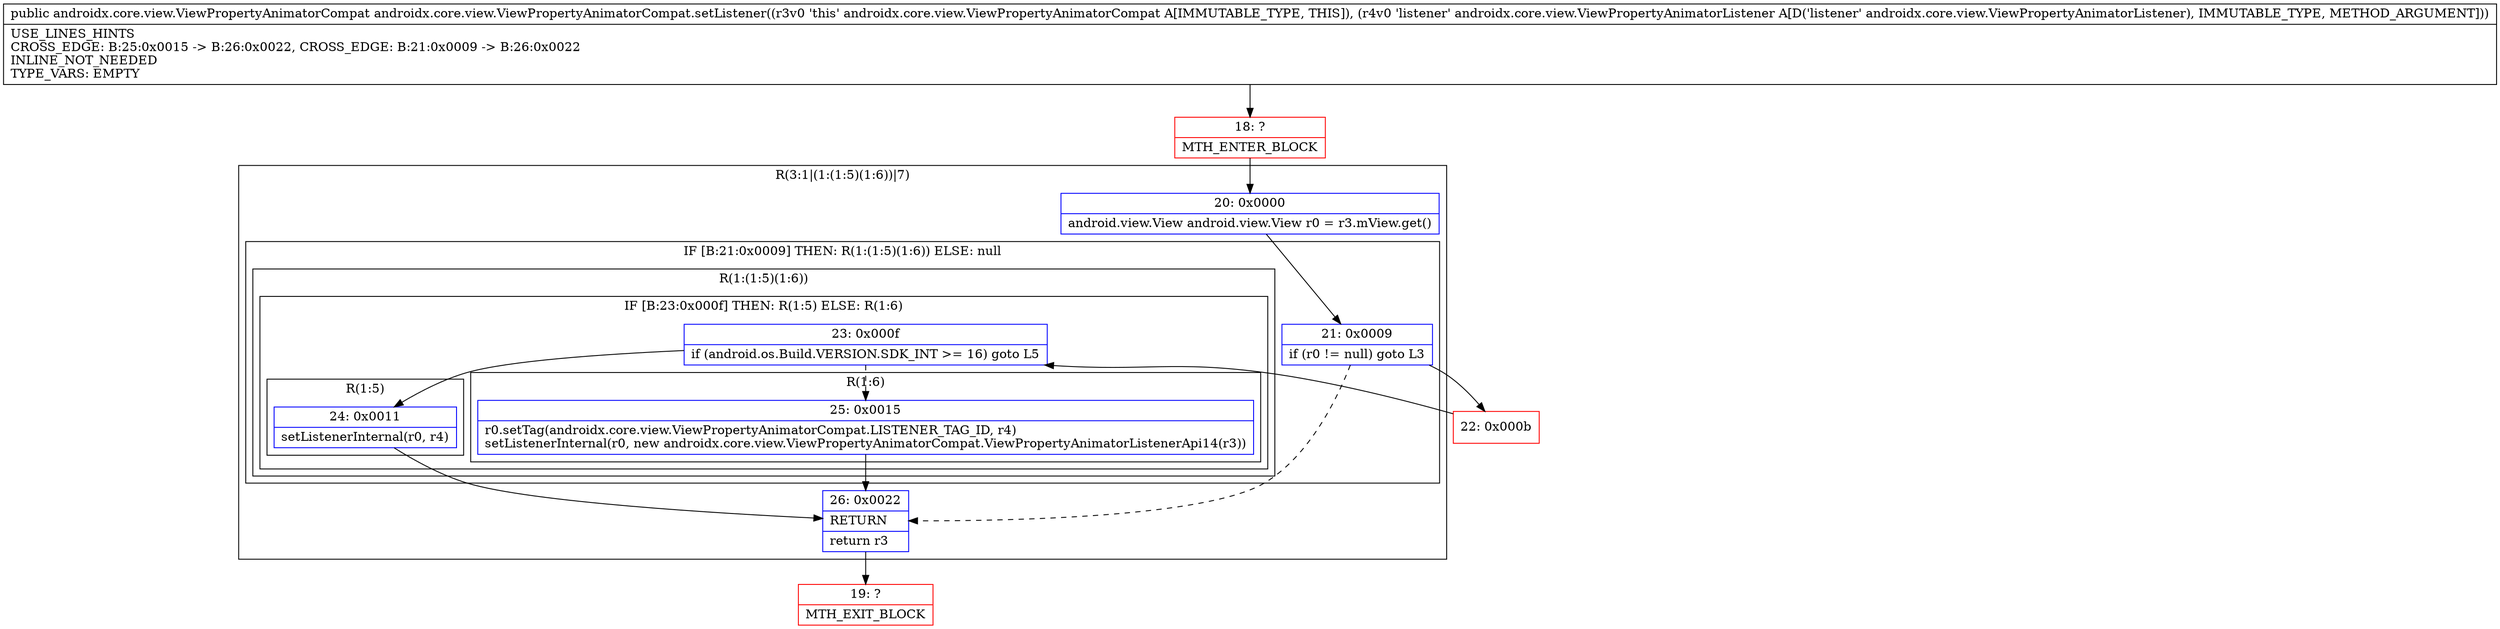 digraph "CFG forandroidx.core.view.ViewPropertyAnimatorCompat.setListener(Landroidx\/core\/view\/ViewPropertyAnimatorListener;)Landroidx\/core\/view\/ViewPropertyAnimatorCompat;" {
subgraph cluster_Region_1522359747 {
label = "R(3:1|(1:(1:5)(1:6))|7)";
node [shape=record,color=blue];
Node_20 [shape=record,label="{20\:\ 0x0000|android.view.View android.view.View r0 = r3.mView.get()\l}"];
subgraph cluster_IfRegion_558845871 {
label = "IF [B:21:0x0009] THEN: R(1:(1:5)(1:6)) ELSE: null";
node [shape=record,color=blue];
Node_21 [shape=record,label="{21\:\ 0x0009|if (r0 != null) goto L3\l}"];
subgraph cluster_Region_384345278 {
label = "R(1:(1:5)(1:6))";
node [shape=record,color=blue];
subgraph cluster_IfRegion_900526607 {
label = "IF [B:23:0x000f] THEN: R(1:5) ELSE: R(1:6)";
node [shape=record,color=blue];
Node_23 [shape=record,label="{23\:\ 0x000f|if (android.os.Build.VERSION.SDK_INT \>= 16) goto L5\l}"];
subgraph cluster_Region_1030382585 {
label = "R(1:5)";
node [shape=record,color=blue];
Node_24 [shape=record,label="{24\:\ 0x0011|setListenerInternal(r0, r4)\l}"];
}
subgraph cluster_Region_1257085140 {
label = "R(1:6)";
node [shape=record,color=blue];
Node_25 [shape=record,label="{25\:\ 0x0015|r0.setTag(androidx.core.view.ViewPropertyAnimatorCompat.LISTENER_TAG_ID, r4)\lsetListenerInternal(r0, new androidx.core.view.ViewPropertyAnimatorCompat.ViewPropertyAnimatorListenerApi14(r3))\l}"];
}
}
}
}
Node_26 [shape=record,label="{26\:\ 0x0022|RETURN\l|return r3\l}"];
}
Node_18 [shape=record,color=red,label="{18\:\ ?|MTH_ENTER_BLOCK\l}"];
Node_22 [shape=record,color=red,label="{22\:\ 0x000b}"];
Node_19 [shape=record,color=red,label="{19\:\ ?|MTH_EXIT_BLOCK\l}"];
MethodNode[shape=record,label="{public androidx.core.view.ViewPropertyAnimatorCompat androidx.core.view.ViewPropertyAnimatorCompat.setListener((r3v0 'this' androidx.core.view.ViewPropertyAnimatorCompat A[IMMUTABLE_TYPE, THIS]), (r4v0 'listener' androidx.core.view.ViewPropertyAnimatorListener A[D('listener' androidx.core.view.ViewPropertyAnimatorListener), IMMUTABLE_TYPE, METHOD_ARGUMENT]))  | USE_LINES_HINTS\lCROSS_EDGE: B:25:0x0015 \-\> B:26:0x0022, CROSS_EDGE: B:21:0x0009 \-\> B:26:0x0022\lINLINE_NOT_NEEDED\lTYPE_VARS: EMPTY\l}"];
MethodNode -> Node_18;Node_20 -> Node_21;
Node_21 -> Node_22;
Node_21 -> Node_26[style=dashed];
Node_23 -> Node_24;
Node_23 -> Node_25[style=dashed];
Node_24 -> Node_26;
Node_25 -> Node_26;
Node_26 -> Node_19;
Node_18 -> Node_20;
Node_22 -> Node_23;
}

